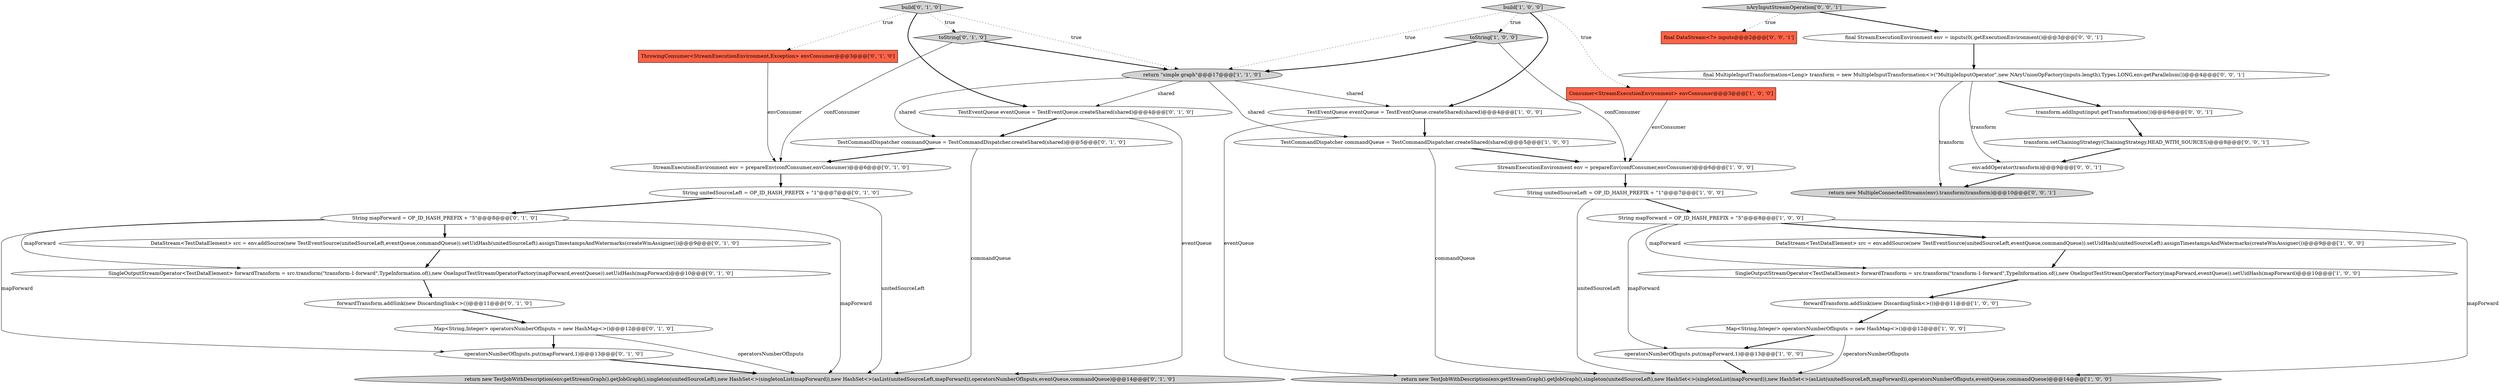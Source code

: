 digraph {
11 [style = filled, label = "TestEventQueue eventQueue = TestEventQueue.createShared(shared)@@@4@@@['1', '0', '0']", fillcolor = white, shape = ellipse image = "AAA0AAABBB1BBB"];
35 [style = filled, label = "transform.setChainingStrategy(ChainingStrategy.HEAD_WITH_SOURCES)@@@8@@@['0', '0', '1']", fillcolor = white, shape = ellipse image = "AAA0AAABBB3BBB"];
15 [style = filled, label = "toString['0', '1', '0']", fillcolor = lightgray, shape = diamond image = "AAA0AAABBB2BBB"];
23 [style = filled, label = "operatorsNumberOfInputs.put(mapForward,1)@@@13@@@['0', '1', '0']", fillcolor = white, shape = ellipse image = "AAA0AAABBB2BBB"];
9 [style = filled, label = "return \"simple graph\"@@@17@@@['1', '1', '0']", fillcolor = lightgray, shape = ellipse image = "AAA0AAABBB1BBB"];
16 [style = filled, label = "DataStream<TestDataElement> src = env.addSource(new TestEventSource(unitedSourceLeft,eventQueue,commandQueue)).setUidHash(unitedSourceLeft).assignTimestampsAndWatermarks(createWmAssigner())@@@9@@@['0', '1', '0']", fillcolor = white, shape = ellipse image = "AAA0AAABBB2BBB"];
1 [style = filled, label = "Map<String,Integer> operatorsNumberOfInputs = new HashMap<>()@@@12@@@['1', '0', '0']", fillcolor = white, shape = ellipse image = "AAA0AAABBB1BBB"];
21 [style = filled, label = "build['0', '1', '0']", fillcolor = lightgray, shape = diamond image = "AAA0AAABBB2BBB"];
17 [style = filled, label = "forwardTransform.addSink(new DiscardingSink<>())@@@11@@@['0', '1', '0']", fillcolor = white, shape = ellipse image = "AAA0AAABBB2BBB"];
25 [style = filled, label = "String unitedSourceLeft = OP_ID_HASH_PREFIX + \"1\"@@@7@@@['0', '1', '0']", fillcolor = white, shape = ellipse image = "AAA0AAABBB2BBB"];
29 [style = filled, label = "final DataStream<?> inputs@@@2@@@['0', '0', '1']", fillcolor = tomato, shape = box image = "AAA0AAABBB3BBB"];
36 [style = filled, label = "return new MultipleConnectedStreams(env).transform(transform)@@@10@@@['0', '0', '1']", fillcolor = lightgray, shape = ellipse image = "AAA0AAABBB3BBB"];
7 [style = filled, label = "String unitedSourceLeft = OP_ID_HASH_PREFIX + \"1\"@@@7@@@['1', '0', '0']", fillcolor = white, shape = ellipse image = "AAA0AAABBB1BBB"];
8 [style = filled, label = "operatorsNumberOfInputs.put(mapForward,1)@@@13@@@['1', '0', '0']", fillcolor = white, shape = ellipse image = "AAA0AAABBB1BBB"];
30 [style = filled, label = "env.addOperator(transform)@@@9@@@['0', '0', '1']", fillcolor = white, shape = ellipse image = "AAA0AAABBB3BBB"];
12 [style = filled, label = "SingleOutputStreamOperator<TestDataElement> forwardTransform = src.transform(\"transform-1-forward\",TypeInformation.of(),new OneInputTestStreamOperatorFactory(mapForward,eventQueue)).setUidHash(mapForward)@@@10@@@['1', '0', '0']", fillcolor = white, shape = ellipse image = "AAA0AAABBB1BBB"];
32 [style = filled, label = "nAryInputStreamOperation['0', '0', '1']", fillcolor = lightgray, shape = diamond image = "AAA0AAABBB3BBB"];
6 [style = filled, label = "DataStream<TestDataElement> src = env.addSource(new TestEventSource(unitedSourceLeft,eventQueue,commandQueue)).setUidHash(unitedSourceLeft).assignTimestampsAndWatermarks(createWmAssigner())@@@9@@@['1', '0', '0']", fillcolor = white, shape = ellipse image = "AAA0AAABBB1BBB"];
13 [style = filled, label = "build['1', '0', '0']", fillcolor = lightgray, shape = diamond image = "AAA0AAABBB1BBB"];
10 [style = filled, label = "return new TestJobWithDescription(env.getStreamGraph().getJobGraph(),singleton(unitedSourceLeft),new HashSet<>(singletonList(mapForward)),new HashSet<>(asList(unitedSourceLeft,mapForward)),operatorsNumberOfInputs,eventQueue,commandQueue)@@@14@@@['1', '0', '0']", fillcolor = lightgray, shape = ellipse image = "AAA0AAABBB1BBB"];
19 [style = filled, label = "TestCommandDispatcher commandQueue = TestCommandDispatcher.createShared(shared)@@@5@@@['0', '1', '0']", fillcolor = white, shape = ellipse image = "AAA0AAABBB2BBB"];
22 [style = filled, label = "SingleOutputStreamOperator<TestDataElement> forwardTransform = src.transform(\"transform-1-forward\",TypeInformation.of(),new OneInputTestStreamOperatorFactory(mapForward,eventQueue)).setUidHash(mapForward)@@@10@@@['0', '1', '0']", fillcolor = white, shape = ellipse image = "AAA0AAABBB2BBB"];
26 [style = filled, label = "Map<String,Integer> operatorsNumberOfInputs = new HashMap<>()@@@12@@@['0', '1', '0']", fillcolor = white, shape = ellipse image = "AAA0AAABBB2BBB"];
27 [style = filled, label = "return new TestJobWithDescription(env.getStreamGraph().getJobGraph(),singleton(unitedSourceLeft),new HashSet<>(singletonList(mapForward)),new HashSet<>(asList(unitedSourceLeft,mapForward)),operatorsNumberOfInputs,eventQueue,commandQueue)@@@14@@@['0', '1', '0']", fillcolor = lightgray, shape = ellipse image = "AAA0AAABBB2BBB"];
33 [style = filled, label = "final StreamExecutionEnvironment env = inputs(0(.getExecutionEnvironment()@@@3@@@['0', '0', '1']", fillcolor = white, shape = ellipse image = "AAA0AAABBB3BBB"];
18 [style = filled, label = "TestEventQueue eventQueue = TestEventQueue.createShared(shared)@@@4@@@['0', '1', '0']", fillcolor = white, shape = ellipse image = "AAA0AAABBB2BBB"];
28 [style = filled, label = "String mapForward = OP_ID_HASH_PREFIX + \"5\"@@@8@@@['0', '1', '0']", fillcolor = white, shape = ellipse image = "AAA0AAABBB2BBB"];
14 [style = filled, label = "TestCommandDispatcher commandQueue = TestCommandDispatcher.createShared(shared)@@@5@@@['1', '0', '0']", fillcolor = white, shape = ellipse image = "AAA0AAABBB1BBB"];
5 [style = filled, label = "String mapForward = OP_ID_HASH_PREFIX + \"5\"@@@8@@@['1', '0', '0']", fillcolor = white, shape = ellipse image = "AAA0AAABBB1BBB"];
3 [style = filled, label = "StreamExecutionEnvironment env = prepareEnv(confConsumer,envConsumer)@@@6@@@['1', '0', '0']", fillcolor = white, shape = ellipse image = "AAA0AAABBB1BBB"];
2 [style = filled, label = "toString['1', '0', '0']", fillcolor = lightgray, shape = diamond image = "AAA0AAABBB1BBB"];
31 [style = filled, label = "final MultipleInputTransformation<Long> transform = new MultipleInputTransformation<>(\"MultipleInputOperator\",new NAryUnionOpFactory(inputs.length),Types.LONG,env.getParallelism())@@@4@@@['0', '0', '1']", fillcolor = white, shape = ellipse image = "AAA0AAABBB3BBB"];
0 [style = filled, label = "forwardTransform.addSink(new DiscardingSink<>())@@@11@@@['1', '0', '0']", fillcolor = white, shape = ellipse image = "AAA0AAABBB1BBB"];
24 [style = filled, label = "ThrowingConsumer<StreamExecutionEnvironment,Exception> envConsumer@@@3@@@['0', '1', '0']", fillcolor = tomato, shape = box image = "AAA0AAABBB2BBB"];
4 [style = filled, label = "Consumer<StreamExecutionEnvironment> envConsumer@@@3@@@['1', '0', '0']", fillcolor = tomato, shape = box image = "AAA0AAABBB1BBB"];
34 [style = filled, label = "transform.addInput(input.getTransformation())@@@6@@@['0', '0', '1']", fillcolor = white, shape = ellipse image = "AAA0AAABBB3BBB"];
20 [style = filled, label = "StreamExecutionEnvironment env = prepareEnv(confConsumer,envConsumer)@@@6@@@['0', '1', '0']", fillcolor = white, shape = ellipse image = "AAA0AAABBB2BBB"];
12->0 [style = bold, label=""];
17->26 [style = bold, label=""];
15->20 [style = solid, label="confConsumer"];
28->16 [style = bold, label=""];
13->4 [style = dotted, label="true"];
14->3 [style = bold, label=""];
15->9 [style = bold, label=""];
33->31 [style = bold, label=""];
35->30 [style = bold, label=""];
21->9 [style = dotted, label="true"];
28->27 [style = solid, label="mapForward"];
19->20 [style = bold, label=""];
19->27 [style = solid, label="commandQueue"];
21->24 [style = dotted, label="true"];
1->8 [style = bold, label=""];
14->10 [style = solid, label="commandQueue"];
28->23 [style = solid, label="mapForward"];
5->8 [style = solid, label="mapForward"];
16->22 [style = bold, label=""];
28->22 [style = solid, label="mapForward"];
22->17 [style = bold, label=""];
13->9 [style = dotted, label="true"];
3->7 [style = bold, label=""];
5->10 [style = solid, label="mapForward"];
31->36 [style = solid, label="transform"];
5->12 [style = solid, label="mapForward"];
11->14 [style = bold, label=""];
0->1 [style = bold, label=""];
9->19 [style = solid, label="shared"];
2->3 [style = solid, label="confConsumer"];
21->15 [style = dotted, label="true"];
20->25 [style = bold, label=""];
2->9 [style = bold, label=""];
25->27 [style = solid, label="unitedSourceLeft"];
13->11 [style = bold, label=""];
25->28 [style = bold, label=""];
18->27 [style = solid, label="eventQueue"];
13->2 [style = dotted, label="true"];
7->10 [style = solid, label="unitedSourceLeft"];
18->19 [style = bold, label=""];
21->18 [style = bold, label=""];
9->14 [style = solid, label="shared"];
24->20 [style = solid, label="envConsumer"];
9->11 [style = solid, label="shared"];
32->29 [style = dotted, label="true"];
31->30 [style = solid, label="transform"];
6->12 [style = bold, label=""];
7->5 [style = bold, label=""];
4->3 [style = solid, label="envConsumer"];
26->23 [style = bold, label=""];
34->35 [style = bold, label=""];
32->33 [style = bold, label=""];
9->18 [style = solid, label="shared"];
30->36 [style = bold, label=""];
11->10 [style = solid, label="eventQueue"];
1->10 [style = solid, label="operatorsNumberOfInputs"];
8->10 [style = bold, label=""];
26->27 [style = solid, label="operatorsNumberOfInputs"];
31->34 [style = bold, label=""];
5->6 [style = bold, label=""];
23->27 [style = bold, label=""];
}
